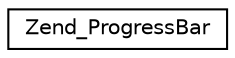 digraph G
{
  edge [fontname="Helvetica",fontsize="10",labelfontname="Helvetica",labelfontsize="10"];
  node [fontname="Helvetica",fontsize="10",shape=record];
  rankdir="LR";
  Node1 [label="Zend_ProgressBar",height=0.2,width=0.4,color="black", fillcolor="white", style="filled",URL="$class_zend___progress_bar.html"];
}
